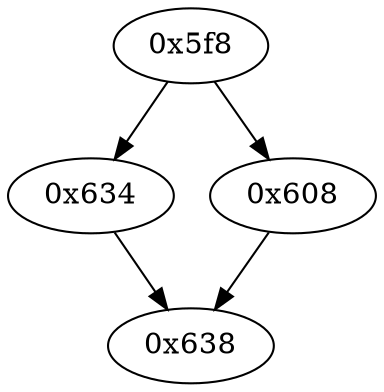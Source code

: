 strict digraph "" {
	"0x634"	 [opcode="[u'mov']"];
	"0x638"	 [opcode="[u'push', u'mov', u'ldr', u'add', u'bl', u'mov', u'pop']"];
	"0x634" -> "0x638";
	"0x608"	 [opcode="[u'cmp', u'mov', u'sub', u'sub', u'umull', u'and', u'lsr', u'rrx', u'add', u'sub', u'b']"];
	"0x608" -> "0x638";
	"0x5f8"	 [opcode="[u'ldr', u'ldrb', u'cmp', u'b']"];
	"0x5f8" -> "0x634";
	"0x5f8" -> "0x608";
}
